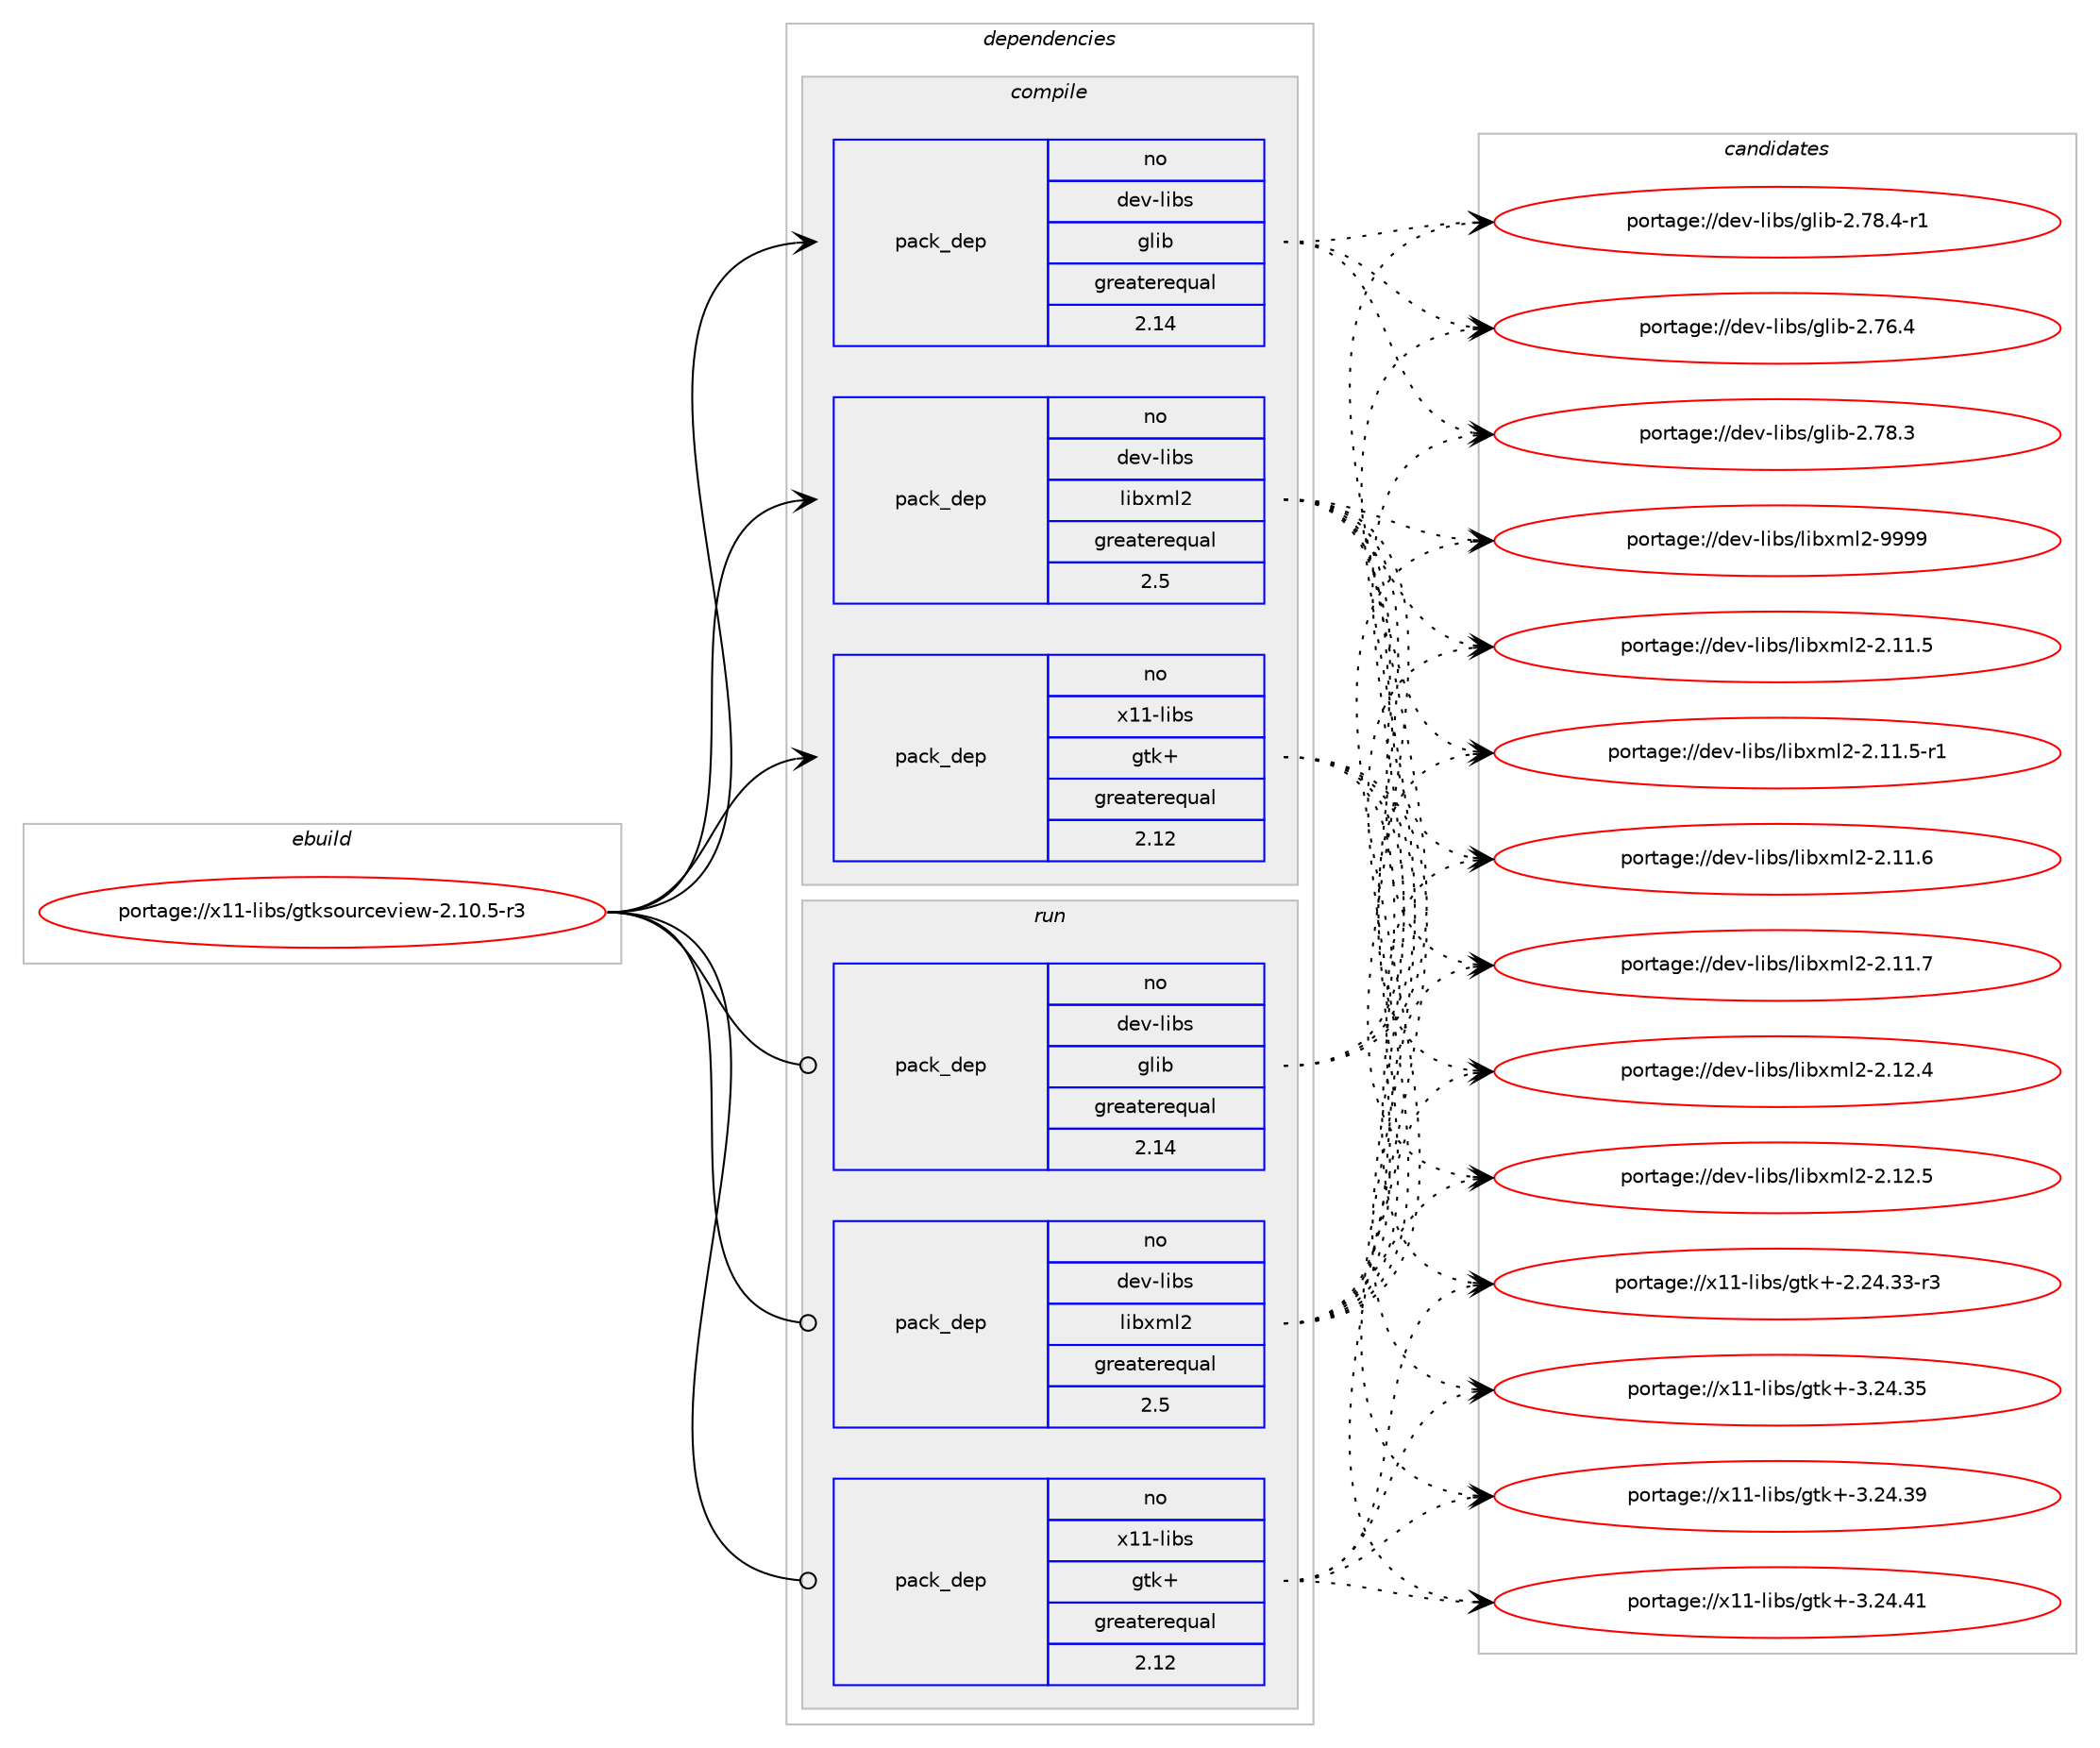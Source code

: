 digraph prolog {

# *************
# Graph options
# *************

newrank=true;
concentrate=true;
compound=true;
graph [rankdir=LR,fontname=Helvetica,fontsize=10,ranksep=1.5];#, ranksep=2.5, nodesep=0.2];
edge  [arrowhead=vee];
node  [fontname=Helvetica,fontsize=10];

# **********
# The ebuild
# **********

subgraph cluster_leftcol {
color=gray;
rank=same;
label=<<i>ebuild</i>>;
id [label="portage://x11-libs/gtksourceview-2.10.5-r3", color=red, width=4, href="../x11-libs/gtksourceview-2.10.5-r3.svg"];
}

# ****************
# The dependencies
# ****************

subgraph cluster_midcol {
color=gray;
label=<<i>dependencies</i>>;
subgraph cluster_compile {
fillcolor="#eeeeee";
style=filled;
label=<<i>compile</i>>;
subgraph pack5675 {
dependency19126 [label=<<TABLE BORDER="0" CELLBORDER="1" CELLSPACING="0" CELLPADDING="4" WIDTH="220"><TR><TD ROWSPAN="6" CELLPADDING="30">pack_dep</TD></TR><TR><TD WIDTH="110">no</TD></TR><TR><TD>dev-libs</TD></TR><TR><TD>glib</TD></TR><TR><TD>greaterequal</TD></TR><TR><TD>2.14</TD></TR></TABLE>>, shape=none, color=blue];
}
id:e -> dependency19126:w [weight=20,style="solid",arrowhead="vee"];
subgraph pack5676 {
dependency19127 [label=<<TABLE BORDER="0" CELLBORDER="1" CELLSPACING="0" CELLPADDING="4" WIDTH="220"><TR><TD ROWSPAN="6" CELLPADDING="30">pack_dep</TD></TR><TR><TD WIDTH="110">no</TD></TR><TR><TD>dev-libs</TD></TR><TR><TD>libxml2</TD></TR><TR><TD>greaterequal</TD></TR><TR><TD>2.5</TD></TR></TABLE>>, shape=none, color=blue];
}
id:e -> dependency19127:w [weight=20,style="solid",arrowhead="vee"];
# *** BEGIN UNKNOWN DEPENDENCY TYPE (TODO) ***
# id -> package_dependency(portage://x11-libs/gtksourceview-2.10.5-r3,install,no,dev-util,desktop-file-utils,none,[,,],[],[])
# *** END UNKNOWN DEPENDENCY TYPE (TODO) ***

subgraph pack5677 {
dependency19128 [label=<<TABLE BORDER="0" CELLBORDER="1" CELLSPACING="0" CELLPADDING="4" WIDTH="220"><TR><TD ROWSPAN="6" CELLPADDING="30">pack_dep</TD></TR><TR><TD WIDTH="110">no</TD></TR><TR><TD>x11-libs</TD></TR><TR><TD>gtk+</TD></TR><TR><TD>greaterequal</TD></TR><TR><TD>2.12</TD></TR></TABLE>>, shape=none, color=blue];
}
id:e -> dependency19128:w [weight=20,style="solid",arrowhead="vee"];
# *** BEGIN UNKNOWN DEPENDENCY TYPE (TODO) ***
# id -> package_dependency(portage://x11-libs/gtksourceview-2.10.5-r3,install,no,x11-misc,shared-mime-info,none,[,,],[],[])
# *** END UNKNOWN DEPENDENCY TYPE (TODO) ***

}
subgraph cluster_compileandrun {
fillcolor="#eeeeee";
style=filled;
label=<<i>compile and run</i>>;
}
subgraph cluster_run {
fillcolor="#eeeeee";
style=filled;
label=<<i>run</i>>;
subgraph pack5678 {
dependency19129 [label=<<TABLE BORDER="0" CELLBORDER="1" CELLSPACING="0" CELLPADDING="4" WIDTH="220"><TR><TD ROWSPAN="6" CELLPADDING="30">pack_dep</TD></TR><TR><TD WIDTH="110">no</TD></TR><TR><TD>dev-libs</TD></TR><TR><TD>glib</TD></TR><TR><TD>greaterequal</TD></TR><TR><TD>2.14</TD></TR></TABLE>>, shape=none, color=blue];
}
id:e -> dependency19129:w [weight=20,style="solid",arrowhead="odot"];
subgraph pack5679 {
dependency19130 [label=<<TABLE BORDER="0" CELLBORDER="1" CELLSPACING="0" CELLPADDING="4" WIDTH="220"><TR><TD ROWSPAN="6" CELLPADDING="30">pack_dep</TD></TR><TR><TD WIDTH="110">no</TD></TR><TR><TD>dev-libs</TD></TR><TR><TD>libxml2</TD></TR><TR><TD>greaterequal</TD></TR><TR><TD>2.5</TD></TR></TABLE>>, shape=none, color=blue];
}
id:e -> dependency19130:w [weight=20,style="solid",arrowhead="odot"];
subgraph pack5680 {
dependency19131 [label=<<TABLE BORDER="0" CELLBORDER="1" CELLSPACING="0" CELLPADDING="4" WIDTH="220"><TR><TD ROWSPAN="6" CELLPADDING="30">pack_dep</TD></TR><TR><TD WIDTH="110">no</TD></TR><TR><TD>x11-libs</TD></TR><TR><TD>gtk+</TD></TR><TR><TD>greaterequal</TD></TR><TR><TD>2.12</TD></TR></TABLE>>, shape=none, color=blue];
}
id:e -> dependency19131:w [weight=20,style="solid",arrowhead="odot"];
}
}

# **************
# The candidates
# **************

subgraph cluster_choices {
rank=same;
color=gray;
label=<<i>candidates</i>>;

subgraph choice5675 {
color=black;
nodesep=1;
choice1001011184510810598115471031081059845504655544652 [label="portage://dev-libs/glib-2.76.4", color=red, width=4,href="../dev-libs/glib-2.76.4.svg"];
choice1001011184510810598115471031081059845504655564651 [label="portage://dev-libs/glib-2.78.3", color=red, width=4,href="../dev-libs/glib-2.78.3.svg"];
choice10010111845108105981154710310810598455046555646524511449 [label="portage://dev-libs/glib-2.78.4-r1", color=red, width=4,href="../dev-libs/glib-2.78.4-r1.svg"];
dependency19126:e -> choice1001011184510810598115471031081059845504655544652:w [style=dotted,weight="100"];
dependency19126:e -> choice1001011184510810598115471031081059845504655564651:w [style=dotted,weight="100"];
dependency19126:e -> choice10010111845108105981154710310810598455046555646524511449:w [style=dotted,weight="100"];
}
subgraph choice5676 {
color=black;
nodesep=1;
choice100101118451081059811547108105981201091085045504649494653 [label="portage://dev-libs/libxml2-2.11.5", color=red, width=4,href="../dev-libs/libxml2-2.11.5.svg"];
choice1001011184510810598115471081059812010910850455046494946534511449 [label="portage://dev-libs/libxml2-2.11.5-r1", color=red, width=4,href="../dev-libs/libxml2-2.11.5-r1.svg"];
choice100101118451081059811547108105981201091085045504649494654 [label="portage://dev-libs/libxml2-2.11.6", color=red, width=4,href="../dev-libs/libxml2-2.11.6.svg"];
choice100101118451081059811547108105981201091085045504649494655 [label="portage://dev-libs/libxml2-2.11.7", color=red, width=4,href="../dev-libs/libxml2-2.11.7.svg"];
choice100101118451081059811547108105981201091085045504649504652 [label="portage://dev-libs/libxml2-2.12.4", color=red, width=4,href="../dev-libs/libxml2-2.12.4.svg"];
choice100101118451081059811547108105981201091085045504649504653 [label="portage://dev-libs/libxml2-2.12.5", color=red, width=4,href="../dev-libs/libxml2-2.12.5.svg"];
choice10010111845108105981154710810598120109108504557575757 [label="portage://dev-libs/libxml2-9999", color=red, width=4,href="../dev-libs/libxml2-9999.svg"];
dependency19127:e -> choice100101118451081059811547108105981201091085045504649494653:w [style=dotted,weight="100"];
dependency19127:e -> choice1001011184510810598115471081059812010910850455046494946534511449:w [style=dotted,weight="100"];
dependency19127:e -> choice100101118451081059811547108105981201091085045504649494654:w [style=dotted,weight="100"];
dependency19127:e -> choice100101118451081059811547108105981201091085045504649494655:w [style=dotted,weight="100"];
dependency19127:e -> choice100101118451081059811547108105981201091085045504649504652:w [style=dotted,weight="100"];
dependency19127:e -> choice100101118451081059811547108105981201091085045504649504653:w [style=dotted,weight="100"];
dependency19127:e -> choice10010111845108105981154710810598120109108504557575757:w [style=dotted,weight="100"];
}
subgraph choice5677 {
color=black;
nodesep=1;
choice12049494510810598115471031161074345504650524651514511451 [label="portage://x11-libs/gtk+-2.24.33-r3", color=red, width=4,href="../x11-libs/gtk+-2.24.33-r3.svg"];
choice1204949451081059811547103116107434551465052465153 [label="portage://x11-libs/gtk+-3.24.35", color=red, width=4,href="../x11-libs/gtk+-3.24.35.svg"];
choice1204949451081059811547103116107434551465052465157 [label="portage://x11-libs/gtk+-3.24.39", color=red, width=4,href="../x11-libs/gtk+-3.24.39.svg"];
choice1204949451081059811547103116107434551465052465249 [label="portage://x11-libs/gtk+-3.24.41", color=red, width=4,href="../x11-libs/gtk+-3.24.41.svg"];
dependency19128:e -> choice12049494510810598115471031161074345504650524651514511451:w [style=dotted,weight="100"];
dependency19128:e -> choice1204949451081059811547103116107434551465052465153:w [style=dotted,weight="100"];
dependency19128:e -> choice1204949451081059811547103116107434551465052465157:w [style=dotted,weight="100"];
dependency19128:e -> choice1204949451081059811547103116107434551465052465249:w [style=dotted,weight="100"];
}
subgraph choice5678 {
color=black;
nodesep=1;
choice1001011184510810598115471031081059845504655544652 [label="portage://dev-libs/glib-2.76.4", color=red, width=4,href="../dev-libs/glib-2.76.4.svg"];
choice1001011184510810598115471031081059845504655564651 [label="portage://dev-libs/glib-2.78.3", color=red, width=4,href="../dev-libs/glib-2.78.3.svg"];
choice10010111845108105981154710310810598455046555646524511449 [label="portage://dev-libs/glib-2.78.4-r1", color=red, width=4,href="../dev-libs/glib-2.78.4-r1.svg"];
dependency19129:e -> choice1001011184510810598115471031081059845504655544652:w [style=dotted,weight="100"];
dependency19129:e -> choice1001011184510810598115471031081059845504655564651:w [style=dotted,weight="100"];
dependency19129:e -> choice10010111845108105981154710310810598455046555646524511449:w [style=dotted,weight="100"];
}
subgraph choice5679 {
color=black;
nodesep=1;
choice100101118451081059811547108105981201091085045504649494653 [label="portage://dev-libs/libxml2-2.11.5", color=red, width=4,href="../dev-libs/libxml2-2.11.5.svg"];
choice1001011184510810598115471081059812010910850455046494946534511449 [label="portage://dev-libs/libxml2-2.11.5-r1", color=red, width=4,href="../dev-libs/libxml2-2.11.5-r1.svg"];
choice100101118451081059811547108105981201091085045504649494654 [label="portage://dev-libs/libxml2-2.11.6", color=red, width=4,href="../dev-libs/libxml2-2.11.6.svg"];
choice100101118451081059811547108105981201091085045504649494655 [label="portage://dev-libs/libxml2-2.11.7", color=red, width=4,href="../dev-libs/libxml2-2.11.7.svg"];
choice100101118451081059811547108105981201091085045504649504652 [label="portage://dev-libs/libxml2-2.12.4", color=red, width=4,href="../dev-libs/libxml2-2.12.4.svg"];
choice100101118451081059811547108105981201091085045504649504653 [label="portage://dev-libs/libxml2-2.12.5", color=red, width=4,href="../dev-libs/libxml2-2.12.5.svg"];
choice10010111845108105981154710810598120109108504557575757 [label="portage://dev-libs/libxml2-9999", color=red, width=4,href="../dev-libs/libxml2-9999.svg"];
dependency19130:e -> choice100101118451081059811547108105981201091085045504649494653:w [style=dotted,weight="100"];
dependency19130:e -> choice1001011184510810598115471081059812010910850455046494946534511449:w [style=dotted,weight="100"];
dependency19130:e -> choice100101118451081059811547108105981201091085045504649494654:w [style=dotted,weight="100"];
dependency19130:e -> choice100101118451081059811547108105981201091085045504649494655:w [style=dotted,weight="100"];
dependency19130:e -> choice100101118451081059811547108105981201091085045504649504652:w [style=dotted,weight="100"];
dependency19130:e -> choice100101118451081059811547108105981201091085045504649504653:w [style=dotted,weight="100"];
dependency19130:e -> choice10010111845108105981154710810598120109108504557575757:w [style=dotted,weight="100"];
}
subgraph choice5680 {
color=black;
nodesep=1;
choice12049494510810598115471031161074345504650524651514511451 [label="portage://x11-libs/gtk+-2.24.33-r3", color=red, width=4,href="../x11-libs/gtk+-2.24.33-r3.svg"];
choice1204949451081059811547103116107434551465052465153 [label="portage://x11-libs/gtk+-3.24.35", color=red, width=4,href="../x11-libs/gtk+-3.24.35.svg"];
choice1204949451081059811547103116107434551465052465157 [label="portage://x11-libs/gtk+-3.24.39", color=red, width=4,href="../x11-libs/gtk+-3.24.39.svg"];
choice1204949451081059811547103116107434551465052465249 [label="portage://x11-libs/gtk+-3.24.41", color=red, width=4,href="../x11-libs/gtk+-3.24.41.svg"];
dependency19131:e -> choice12049494510810598115471031161074345504650524651514511451:w [style=dotted,weight="100"];
dependency19131:e -> choice1204949451081059811547103116107434551465052465153:w [style=dotted,weight="100"];
dependency19131:e -> choice1204949451081059811547103116107434551465052465157:w [style=dotted,weight="100"];
dependency19131:e -> choice1204949451081059811547103116107434551465052465249:w [style=dotted,weight="100"];
}
}

}
